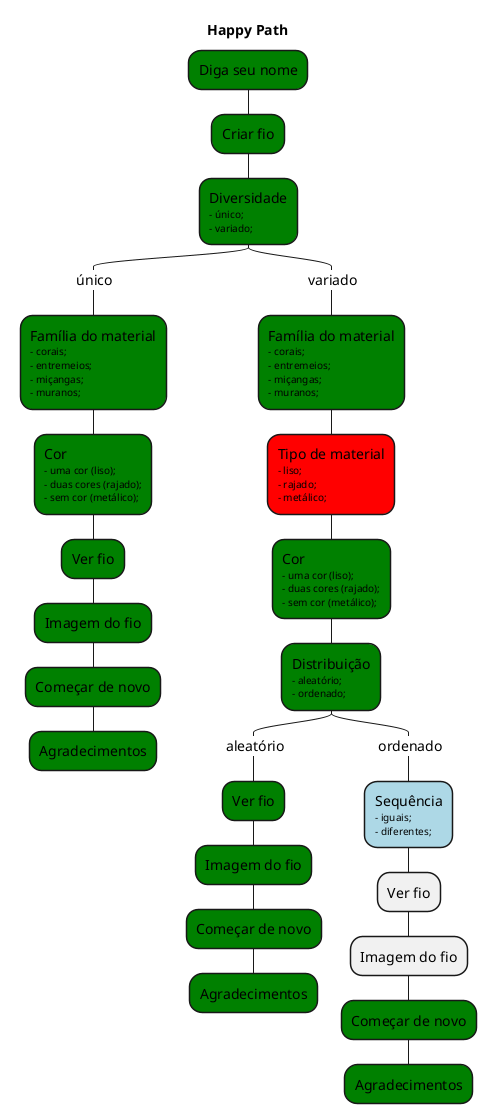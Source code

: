 @startmindmap
title Happy Path

top to bottom direction

*[#green] Diga seu nome
**[#green] Criar fio

***[#green] Diversidade\n<size: 10>- único;\n<size: 10>- variado;
****_ único
*****[#green] Família do material\n<size: 10>- corais;\n<size: 10>- entremeios;\n<size: 10>- miçangas;\n<size: 10>- muranos;
******[#green] Cor\n<size: 10>- uma cor (liso);\n<size: 10>- duas cores (rajado);\n<size: 10>- sem cor (metálico);
*******[#green] Ver fio
********[#green] Imagem do fio
*********[#green] Começar de novo
**********[#green] Agradecimentos

****_ variado
*****[#green] Família do material\n<size: 10>- corais;\n<size: 10>- entremeios;\n<size: 10>- miçangas;\n<size: 10>- muranos;
******[#red] Tipo de material\n<size: 10>- liso;\n<size: 10>- rajado;\n<size: 10>- metálico;
*******[#green] Cor\n<size: 10>- uma cor (liso);\n<size: 10>- duas cores (rajado);\n<size: 10>- sem cor (metálico);

********[#green] Distribuição\n<size: 10>- aleatório;\n<size: 10>- ordenado;
*********_ aleatório
**********[#green] Ver fio
***********[#green] Imagem do fio
************[#green] Começar de novo
*************[#green] Agradecimentos
*********_ ordenado
**********[#lightblue] Sequência\n<size: 10>- iguais;\n<size: 10>- diferentes;
*********** Ver fio
************ Imagem do fio
*************[#green] Começar de novo
**************[#green] Agradecimentos
@endmindmap
